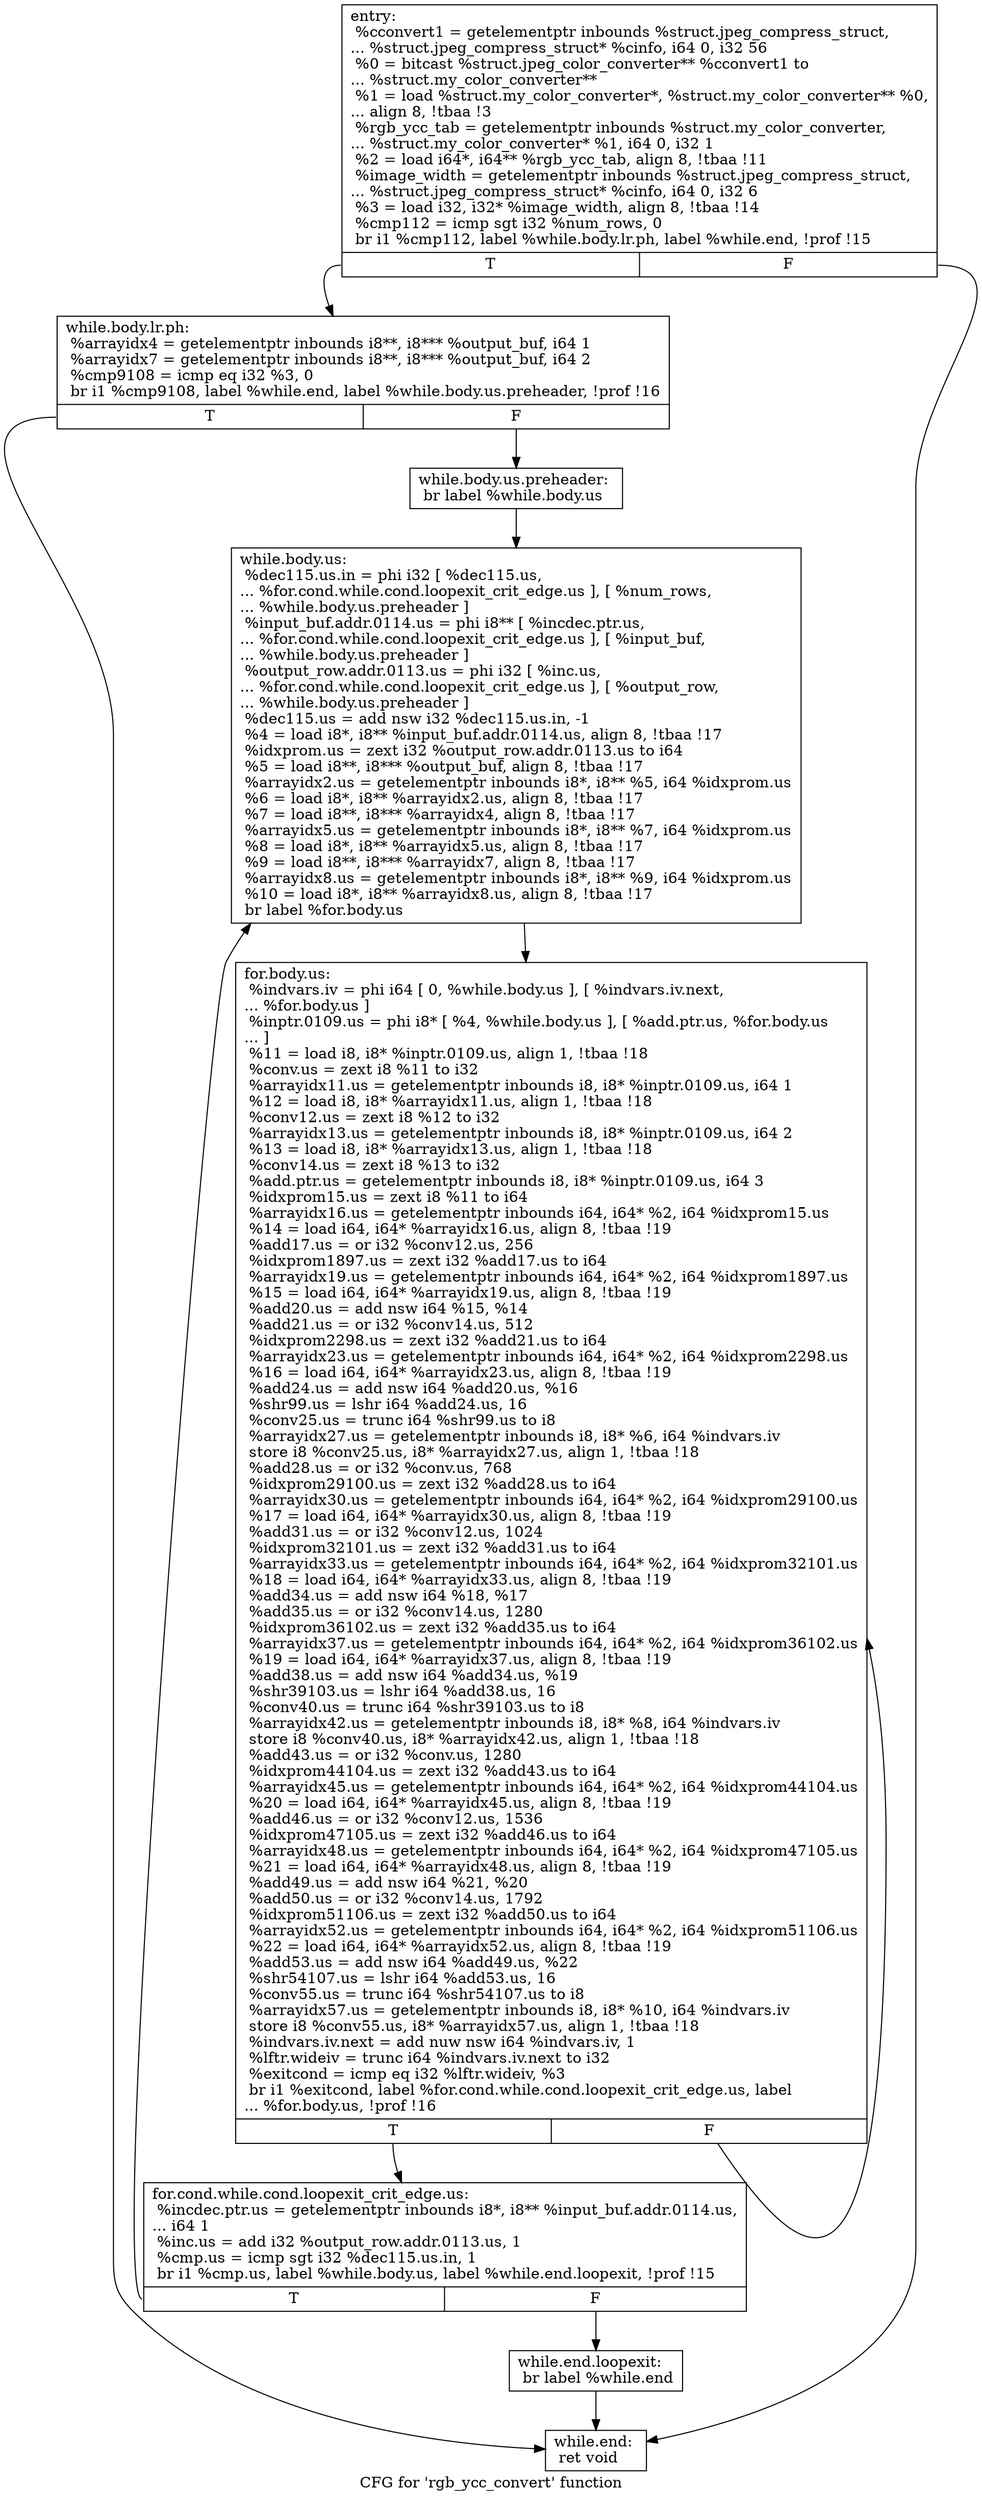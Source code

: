 digraph "CFG for 'rgb_ycc_convert' function" {
	label="CFG for 'rgb_ycc_convert' function";

	Node0x595fde0 [shape=record,label="{entry:\l  %cconvert1 = getelementptr inbounds %struct.jpeg_compress_struct,\l... %struct.jpeg_compress_struct* %cinfo, i64 0, i32 56\l  %0 = bitcast %struct.jpeg_color_converter** %cconvert1 to\l... %struct.my_color_converter**\l  %1 = load %struct.my_color_converter*, %struct.my_color_converter** %0,\l... align 8, !tbaa !3\l  %rgb_ycc_tab = getelementptr inbounds %struct.my_color_converter,\l... %struct.my_color_converter* %1, i64 0, i32 1\l  %2 = load i64*, i64** %rgb_ycc_tab, align 8, !tbaa !11\l  %image_width = getelementptr inbounds %struct.jpeg_compress_struct,\l... %struct.jpeg_compress_struct* %cinfo, i64 0, i32 6\l  %3 = load i32, i32* %image_width, align 8, !tbaa !14\l  %cmp112 = icmp sgt i32 %num_rows, 0\l  br i1 %cmp112, label %while.body.lr.ph, label %while.end, !prof !15\l|{<s0>T|<s1>F}}"];
	Node0x595fde0:s0 -> Node0x5954b80;
	Node0x595fde0:s1 -> Node0x5954c60;
	Node0x5954b80 [shape=record,label="{while.body.lr.ph:                                 \l  %arrayidx4 = getelementptr inbounds i8**, i8*** %output_buf, i64 1\l  %arrayidx7 = getelementptr inbounds i8**, i8*** %output_buf, i64 2\l  %cmp9108 = icmp eq i32 %3, 0\l  br i1 %cmp9108, label %while.end, label %while.body.us.preheader, !prof !16\l|{<s0>T|<s1>F}}"];
	Node0x5954b80:s0 -> Node0x5954c60;
	Node0x5954b80:s1 -> Node0x5955210;
	Node0x5955210 [shape=record,label="{while.body.us.preheader:                          \l  br label %while.body.us\l}"];
	Node0x5955210 -> Node0x5955450;
	Node0x5955450 [shape=record,label="{while.body.us:                                    \l  %dec115.us.in = phi i32 [ %dec115.us,\l... %for.cond.while.cond.loopexit_crit_edge.us ], [ %num_rows,\l... %while.body.us.preheader ]\l  %input_buf.addr.0114.us = phi i8** [ %incdec.ptr.us,\l... %for.cond.while.cond.loopexit_crit_edge.us ], [ %input_buf,\l... %while.body.us.preheader ]\l  %output_row.addr.0113.us = phi i32 [ %inc.us,\l... %for.cond.while.cond.loopexit_crit_edge.us ], [ %output_row,\l... %while.body.us.preheader ]\l  %dec115.us = add nsw i32 %dec115.us.in, -1\l  %4 = load i8*, i8** %input_buf.addr.0114.us, align 8, !tbaa !17\l  %idxprom.us = zext i32 %output_row.addr.0113.us to i64\l  %5 = load i8**, i8*** %output_buf, align 8, !tbaa !17\l  %arrayidx2.us = getelementptr inbounds i8*, i8** %5, i64 %idxprom.us\l  %6 = load i8*, i8** %arrayidx2.us, align 8, !tbaa !17\l  %7 = load i8**, i8*** %arrayidx4, align 8, !tbaa !17\l  %arrayidx5.us = getelementptr inbounds i8*, i8** %7, i64 %idxprom.us\l  %8 = load i8*, i8** %arrayidx5.us, align 8, !tbaa !17\l  %9 = load i8**, i8*** %arrayidx7, align 8, !tbaa !17\l  %arrayidx8.us = getelementptr inbounds i8*, i8** %9, i64 %idxprom.us\l  %10 = load i8*, i8** %arrayidx8.us, align 8, !tbaa !17\l  br label %for.body.us\l}"];
	Node0x5955450 -> Node0x5965450;
	Node0x5965450 [shape=record,label="{for.body.us:                                      \l  %indvars.iv = phi i64 [ 0, %while.body.us ], [ %indvars.iv.next,\l... %for.body.us ]\l  %inptr.0109.us = phi i8* [ %4, %while.body.us ], [ %add.ptr.us, %for.body.us\l... ]\l  %11 = load i8, i8* %inptr.0109.us, align 1, !tbaa !18\l  %conv.us = zext i8 %11 to i32\l  %arrayidx11.us = getelementptr inbounds i8, i8* %inptr.0109.us, i64 1\l  %12 = load i8, i8* %arrayidx11.us, align 1, !tbaa !18\l  %conv12.us = zext i8 %12 to i32\l  %arrayidx13.us = getelementptr inbounds i8, i8* %inptr.0109.us, i64 2\l  %13 = load i8, i8* %arrayidx13.us, align 1, !tbaa !18\l  %conv14.us = zext i8 %13 to i32\l  %add.ptr.us = getelementptr inbounds i8, i8* %inptr.0109.us, i64 3\l  %idxprom15.us = zext i8 %11 to i64\l  %arrayidx16.us = getelementptr inbounds i64, i64* %2, i64 %idxprom15.us\l  %14 = load i64, i64* %arrayidx16.us, align 8, !tbaa !19\l  %add17.us = or i32 %conv12.us, 256\l  %idxprom1897.us = zext i32 %add17.us to i64\l  %arrayidx19.us = getelementptr inbounds i64, i64* %2, i64 %idxprom1897.us\l  %15 = load i64, i64* %arrayidx19.us, align 8, !tbaa !19\l  %add20.us = add nsw i64 %15, %14\l  %add21.us = or i32 %conv14.us, 512\l  %idxprom2298.us = zext i32 %add21.us to i64\l  %arrayidx23.us = getelementptr inbounds i64, i64* %2, i64 %idxprom2298.us\l  %16 = load i64, i64* %arrayidx23.us, align 8, !tbaa !19\l  %add24.us = add nsw i64 %add20.us, %16\l  %shr99.us = lshr i64 %add24.us, 16\l  %conv25.us = trunc i64 %shr99.us to i8\l  %arrayidx27.us = getelementptr inbounds i8, i8* %6, i64 %indvars.iv\l  store i8 %conv25.us, i8* %arrayidx27.us, align 1, !tbaa !18\l  %add28.us = or i32 %conv.us, 768\l  %idxprom29100.us = zext i32 %add28.us to i64\l  %arrayidx30.us = getelementptr inbounds i64, i64* %2, i64 %idxprom29100.us\l  %17 = load i64, i64* %arrayidx30.us, align 8, !tbaa !19\l  %add31.us = or i32 %conv12.us, 1024\l  %idxprom32101.us = zext i32 %add31.us to i64\l  %arrayidx33.us = getelementptr inbounds i64, i64* %2, i64 %idxprom32101.us\l  %18 = load i64, i64* %arrayidx33.us, align 8, !tbaa !19\l  %add34.us = add nsw i64 %18, %17\l  %add35.us = or i32 %conv14.us, 1280\l  %idxprom36102.us = zext i32 %add35.us to i64\l  %arrayidx37.us = getelementptr inbounds i64, i64* %2, i64 %idxprom36102.us\l  %19 = load i64, i64* %arrayidx37.us, align 8, !tbaa !19\l  %add38.us = add nsw i64 %add34.us, %19\l  %shr39103.us = lshr i64 %add38.us, 16\l  %conv40.us = trunc i64 %shr39103.us to i8\l  %arrayidx42.us = getelementptr inbounds i8, i8* %8, i64 %indvars.iv\l  store i8 %conv40.us, i8* %arrayidx42.us, align 1, !tbaa !18\l  %add43.us = or i32 %conv.us, 1280\l  %idxprom44104.us = zext i32 %add43.us to i64\l  %arrayidx45.us = getelementptr inbounds i64, i64* %2, i64 %idxprom44104.us\l  %20 = load i64, i64* %arrayidx45.us, align 8, !tbaa !19\l  %add46.us = or i32 %conv12.us, 1536\l  %idxprom47105.us = zext i32 %add46.us to i64\l  %arrayidx48.us = getelementptr inbounds i64, i64* %2, i64 %idxprom47105.us\l  %21 = load i64, i64* %arrayidx48.us, align 8, !tbaa !19\l  %add49.us = add nsw i64 %21, %20\l  %add50.us = or i32 %conv14.us, 1792\l  %idxprom51106.us = zext i32 %add50.us to i64\l  %arrayidx52.us = getelementptr inbounds i64, i64* %2, i64 %idxprom51106.us\l  %22 = load i64, i64* %arrayidx52.us, align 8, !tbaa !19\l  %add53.us = add nsw i64 %add49.us, %22\l  %shr54107.us = lshr i64 %add53.us, 16\l  %conv55.us = trunc i64 %shr54107.us to i8\l  %arrayidx57.us = getelementptr inbounds i8, i8* %10, i64 %indvars.iv\l  store i8 %conv55.us, i8* %arrayidx57.us, align 1, !tbaa !18\l  %indvars.iv.next = add nuw nsw i64 %indvars.iv, 1\l  %lftr.wideiv = trunc i64 %indvars.iv.next to i32\l  %exitcond = icmp eq i32 %lftr.wideiv, %3\l  br i1 %exitcond, label %for.cond.while.cond.loopexit_crit_edge.us, label\l... %for.body.us, !prof !16\l|{<s0>T|<s1>F}}"];
	Node0x5965450:s0 -> Node0x5955580;
	Node0x5965450:s1 -> Node0x5965450;
	Node0x5955580 [shape=record,label="{for.cond.while.cond.loopexit_crit_edge.us:        \l  %incdec.ptr.us = getelementptr inbounds i8*, i8** %input_buf.addr.0114.us,\l... i64 1\l  %inc.us = add i32 %output_row.addr.0113.us, 1\l  %cmp.us = icmp sgt i32 %dec115.us.in, 1\l  br i1 %cmp.us, label %while.body.us, label %while.end.loopexit, !prof !15\l|{<s0>T|<s1>F}}"];
	Node0x5955580:s0 -> Node0x5955450;
	Node0x5955580:s1 -> Node0x5969860;
	Node0x5969860 [shape=record,label="{while.end.loopexit:                               \l  br label %while.end\l}"];
	Node0x5969860 -> Node0x5954c60;
	Node0x5954c60 [shape=record,label="{while.end:                                        \l  ret void\l}"];
}
